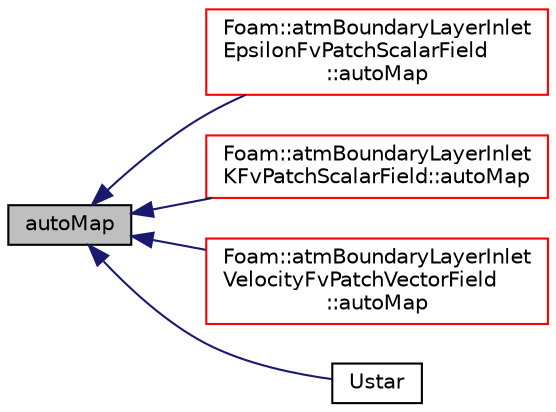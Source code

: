 digraph "autoMap"
{
  bgcolor="transparent";
  edge [fontname="Helvetica",fontsize="10",labelfontname="Helvetica",labelfontsize="10"];
  node [fontname="Helvetica",fontsize="10",shape=record];
  rankdir="LR";
  Node1 [label="autoMap",height=0.2,width=0.4,color="black", fillcolor="grey75", style="filled", fontcolor="black"];
  Node1 -> Node2 [dir="back",color="midnightblue",fontsize="10",style="solid",fontname="Helvetica"];
  Node2 [label="Foam::atmBoundaryLayerInlet\lEpsilonFvPatchScalarField\l::autoMap",height=0.2,width=0.4,color="red",URL="$a00072.html#a0ab0c43ce90d756c88dd81e3d0a9eef5",tooltip="Map (and resize as needed) from self given a mapping object. "];
  Node1 -> Node3 [dir="back",color="midnightblue",fontsize="10",style="solid",fontname="Helvetica"];
  Node3 [label="Foam::atmBoundaryLayerInlet\lKFvPatchScalarField::autoMap",height=0.2,width=0.4,color="red",URL="$a00073.html#a0ab0c43ce90d756c88dd81e3d0a9eef5",tooltip="Map (and resize as needed) from self given a mapping object. "];
  Node1 -> Node4 [dir="back",color="midnightblue",fontsize="10",style="solid",fontname="Helvetica"];
  Node4 [label="Foam::atmBoundaryLayerInlet\lVelocityFvPatchVectorField\l::autoMap",height=0.2,width=0.4,color="red",URL="$a00074.html#a0ab0c43ce90d756c88dd81e3d0a9eef5",tooltip="Map (and resize as needed) from self given a mapping object. "];
  Node1 -> Node5 [dir="back",color="midnightblue",fontsize="10",style="solid",fontname="Helvetica"];
  Node5 [label="Ustar",height=0.2,width=0.4,color="black",URL="$a00071.html#a868803cfa7d153d2948e6088203fd6c5",tooltip="Return friction velocity. "];
}
